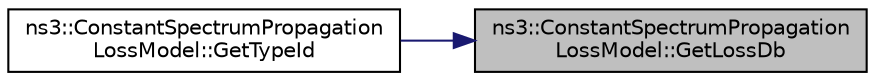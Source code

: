 digraph "ns3::ConstantSpectrumPropagationLossModel::GetLossDb"
{
 // LATEX_PDF_SIZE
  edge [fontname="Helvetica",fontsize="10",labelfontname="Helvetica",labelfontsize="10"];
  node [fontname="Helvetica",fontsize="10",shape=record];
  rankdir="RL";
  Node1 [label="ns3::ConstantSpectrumPropagation\lLossModel::GetLossDb",height=0.2,width=0.4,color="black", fillcolor="grey75", style="filled", fontcolor="black",tooltip="Get the propagation loss."];
  Node1 -> Node2 [dir="back",color="midnightblue",fontsize="10",style="solid",fontname="Helvetica"];
  Node2 [label="ns3::ConstantSpectrumPropagation\lLossModel::GetTypeId",height=0.2,width=0.4,color="black", fillcolor="white", style="filled",URL="$classns3_1_1_constant_spectrum_propagation_loss_model.html#a09038841fadc65caad972014ed7274ba",tooltip="Get the type ID."];
}
